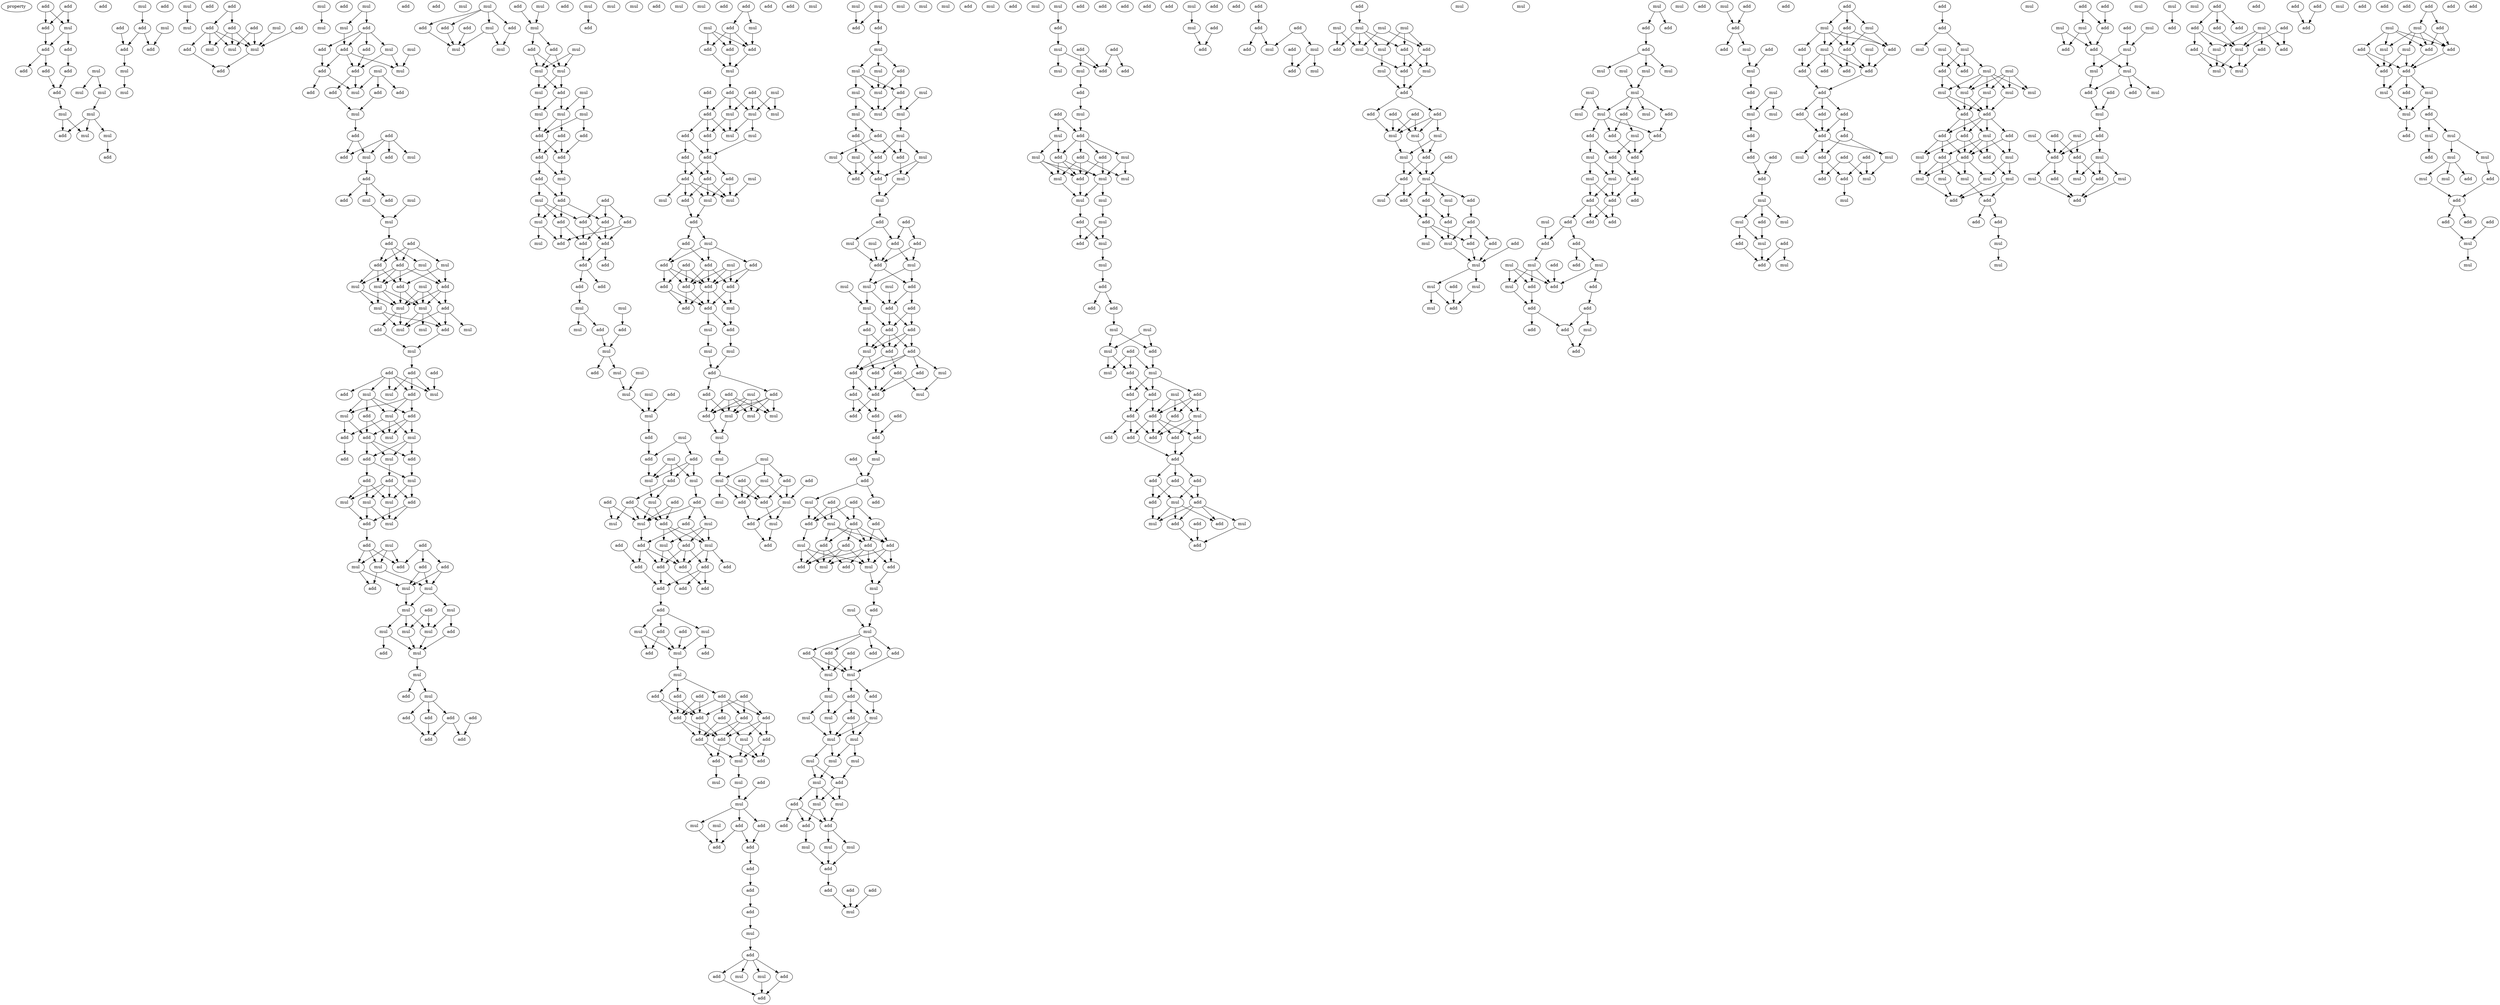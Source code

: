 digraph {
    node [fontcolor=black]
    property [mul=2,lf=1.4]
    0 [ label = add ];
    1 [ label = add ];
    2 [ label = add ];
    3 [ label = add ];
    4 [ label = mul ];
    5 [ label = add ];
    6 [ label = add ];
    7 [ label = add ];
    8 [ label = add ];
    9 [ label = add ];
    10 [ label = mul ];
    11 [ label = mul ];
    12 [ label = mul ];
    13 [ label = add ];
    14 [ label = mul ];
    15 [ label = mul ];
    16 [ label = mul ];
    17 [ label = mul ];
    18 [ label = add ];
    19 [ label = add ];
    20 [ label = mul ];
    21 [ label = add ];
    22 [ label = add ];
    23 [ label = mul ];
    24 [ label = add ];
    25 [ label = add ];
    26 [ label = mul ];
    27 [ label = mul ];
    28 [ label = add ];
    29 [ label = mul ];
    30 [ label = add ];
    31 [ label = mul ];
    32 [ label = add ];
    33 [ label = add ];
    34 [ label = add ];
    35 [ label = add ];
    36 [ label = add ];
    37 [ label = mul ];
    38 [ label = mul ];
    39 [ label = add ];
    40 [ label = mul ];
    41 [ label = mul ];
    42 [ label = mul ];
    43 [ label = add ];
    44 [ label = mul ];
    45 [ label = add ];
    46 [ label = mul ];
    47 [ label = mul ];
    48 [ label = add ];
    49 [ label = add ];
    50 [ label = mul ];
    51 [ label = add ];
    52 [ label = mul ];
    53 [ label = add ];
    54 [ label = mul ];
    55 [ label = add ];
    56 [ label = mul ];
    57 [ label = add ];
    58 [ label = add ];
    59 [ label = add ];
    60 [ label = add ];
    61 [ label = mul ];
    62 [ label = add ];
    63 [ label = mul ];
    64 [ label = add ];
    65 [ label = add ];
    66 [ label = mul ];
    67 [ label = add ];
    68 [ label = mul ];
    69 [ label = add ];
    70 [ label = add ];
    71 [ label = mul ];
    72 [ label = add ];
    73 [ label = mul ];
    74 [ label = add ];
    75 [ label = mul ];
    76 [ label = add ];
    77 [ label = add ];
    78 [ label = add ];
    79 [ label = add ];
    80 [ label = add ];
    81 [ label = mul ];
    82 [ label = mul ];
    83 [ label = add ];
    84 [ label = mul ];
    85 [ label = mul ];
    86 [ label = mul ];
    87 [ label = add ];
    88 [ label = mul ];
    89 [ label = mul ];
    90 [ label = mul ];
    91 [ label = add ];
    92 [ label = mul ];
    93 [ label = mul ];
    94 [ label = mul ];
    95 [ label = add ];
    96 [ label = add ];
    97 [ label = mul ];
    98 [ label = add ];
    99 [ label = add ];
    100 [ label = add ];
    101 [ label = mul ];
    102 [ label = add ];
    103 [ label = add ];
    104 [ label = mul ];
    105 [ label = mul ];
    106 [ label = mul ];
    107 [ label = add ];
    108 [ label = add ];
    109 [ label = mul ];
    110 [ label = add ];
    111 [ label = add ];
    112 [ label = mul ];
    113 [ label = mul ];
    114 [ label = add ];
    115 [ label = mul ];
    116 [ label = add ];
    117 [ label = add ];
    118 [ label = mul ];
    119 [ label = add ];
    120 [ label = add ];
    121 [ label = mul ];
    122 [ label = mul ];
    123 [ label = add ];
    124 [ label = mul ];
    125 [ label = add ];
    126 [ label = mul ];
    127 [ label = add ];
    128 [ label = add ];
    129 [ label = mul ];
    130 [ label = add ];
    131 [ label = mul ];
    132 [ label = mul ];
    133 [ label = add ];
    134 [ label = add ];
    135 [ label = mul ];
    136 [ label = mul ];
    137 [ label = add ];
    138 [ label = mul ];
    139 [ label = mul ];
    140 [ label = add ];
    141 [ label = add ];
    142 [ label = mul ];
    143 [ label = mul ];
    144 [ label = mul ];
    145 [ label = add ];
    146 [ label = mul ];
    147 [ label = mul ];
    148 [ label = add ];
    149 [ label = mul ];
    150 [ label = add ];
    151 [ label = add ];
    152 [ label = add ];
    153 [ label = add ];
    154 [ label = add ];
    155 [ label = add ];
    156 [ label = add ];
    157 [ label = mul ];
    158 [ label = mul ];
    159 [ label = add ];
    160 [ label = add ];
    161 [ label = add ];
    162 [ label = add ];
    163 [ label = mul ];
    164 [ label = mul ];
    165 [ label = mul ];
    166 [ label = add ];
    167 [ label = mul ];
    168 [ label = mul ];
    169 [ label = mul ];
    170 [ label = add ];
    171 [ label = add ];
    172 [ label = mul ];
    173 [ label = mul ];
    174 [ label = add ];
    175 [ label = add ];
    176 [ label = mul ];
    177 [ label = mul ];
    178 [ label = mul ];
    179 [ label = mul ];
    180 [ label = mul ];
    181 [ label = add ];
    182 [ label = add ];
    183 [ label = add ];
    184 [ label = add ];
    185 [ label = add ];
    186 [ label = add ];
    187 [ label = mul ];
    188 [ label = mul ];
    189 [ label = add ];
    190 [ label = add ];
    191 [ label = add ];
    192 [ label = add ];
    193 [ label = add ];
    194 [ label = mul ];
    195 [ label = add ];
    196 [ label = mul ];
    197 [ label = add ];
    198 [ label = add ];
    199 [ label = add ];
    200 [ label = add ];
    201 [ label = add ];
    202 [ label = add ];
    203 [ label = add ];
    204 [ label = mul ];
    205 [ label = mul ];
    206 [ label = add ];
    207 [ label = mul ];
    208 [ label = add ];
    209 [ label = mul ];
    210 [ label = mul ];
    211 [ label = add ];
    212 [ label = mul ];
    213 [ label = mul ];
    214 [ label = mul ];
    215 [ label = add ];
    216 [ label = mul ];
    217 [ label = mul ];
    218 [ label = mul ];
    219 [ label = add ];
    220 [ label = add ];
    221 [ label = add ];
    222 [ label = mul ];
    223 [ label = add ];
    224 [ label = mul ];
    225 [ label = mul ];
    226 [ label = add ];
    227 [ label = add ];
    228 [ label = add ];
    229 [ label = mul ];
    230 [ label = add ];
    231 [ label = add ];
    232 [ label = mul ];
    233 [ label = mul ];
    234 [ label = mul ];
    235 [ label = add ];
    236 [ label = add ];
    237 [ label = add ];
    238 [ label = mul ];
    239 [ label = add ];
    240 [ label = add ];
    241 [ label = mul ];
    242 [ label = add ];
    243 [ label = add ];
    244 [ label = add ];
    245 [ label = add ];
    246 [ label = add ];
    247 [ label = add ];
    248 [ label = add ];
    249 [ label = add ];
    250 [ label = add ];
    251 [ label = mul ];
    252 [ label = mul ];
    253 [ label = add ];
    254 [ label = add ];
    255 [ label = mul ];
    256 [ label = add ];
    257 [ label = mul ];
    258 [ label = add ];
    259 [ label = mul ];
    260 [ label = add ];
    261 [ label = add ];
    262 [ label = add ];
    263 [ label = add ];
    264 [ label = add ];
    265 [ label = add ];
    266 [ label = add ];
    267 [ label = add ];
    268 [ label = add ];
    269 [ label = add ];
    270 [ label = mul ];
    271 [ label = add ];
    272 [ label = mul ];
    273 [ label = add ];
    274 [ label = add ];
    275 [ label = mul ];
    276 [ label = add ];
    277 [ label = add ];
    278 [ label = mul ];
    279 [ label = mul ];
    280 [ label = add ];
    281 [ label = mul ];
    282 [ label = mul ];
    283 [ label = add ];
    284 [ label = mul ];
    285 [ label = add ];
    286 [ label = add ];
    287 [ label = add ];
    288 [ label = add ];
    289 [ label = add ];
    290 [ label = add ];
    291 [ label = add ];
    292 [ label = mul ];
    293 [ label = mul ];
    294 [ label = add ];
    295 [ label = add ];
    296 [ label = mul ];
    297 [ label = mul ];
    298 [ label = add ];
    299 [ label = mul ];
    300 [ label = add ];
    301 [ label = add ];
    302 [ label = add ];
    303 [ label = add ];
    304 [ label = mul ];
    305 [ label = add ];
    306 [ label = mul ];
    307 [ label = add ];
    308 [ label = add ];
    309 [ label = add ];
    310 [ label = mul ];
    311 [ label = add ];
    312 [ label = add ];
    313 [ label = add ];
    314 [ label = mul ];
    315 [ label = add ];
    316 [ label = mul ];
    317 [ label = mul ];
    318 [ label = mul ];
    319 [ label = add ];
    320 [ label = mul ];
    321 [ label = mul ];
    322 [ label = add ];
    323 [ label = add ];
    324 [ label = add ];
    325 [ label = add ];
    326 [ label = add ];
    327 [ label = mul ];
    328 [ label = add ];
    329 [ label = mul ];
    330 [ label = mul ];
    331 [ label = mul ];
    332 [ label = add ];
    333 [ label = add ];
    334 [ label = add ];
    335 [ label = mul ];
    336 [ label = add ];
    337 [ label = add ];
    338 [ label = add ];
    339 [ label = add ];
    340 [ label = mul ];
    341 [ label = add ];
    342 [ label = add ];
    343 [ label = add ];
    344 [ label = add ];
    345 [ label = mul ];
    346 [ label = add ];
    347 [ label = add ];
    348 [ label = add ];
    349 [ label = mul ];
    350 [ label = add ];
    351 [ label = mul ];
    352 [ label = mul ];
    353 [ label = add ];
    354 [ label = add ];
    355 [ label = mul ];
    356 [ label = add ];
    357 [ label = add ];
    358 [ label = add ];
    359 [ label = mul ];
    360 [ label = mul ];
    361 [ label = mul ];
    362 [ label = mul ];
    363 [ label = mul ];
    364 [ label = mul ];
    365 [ label = mul ];
    366 [ label = add ];
    367 [ label = add ];
    368 [ label = add ];
    369 [ label = mul ];
    370 [ label = mul ];
    371 [ label = add ];
    372 [ label = mul ];
    373 [ label = add ];
    374 [ label = mul ];
    375 [ label = mul ];
    376 [ label = add ];
    377 [ label = add ];
    378 [ label = mul ];
    379 [ label = mul ];
    380 [ label = add ];
    381 [ label = add ];
    382 [ label = mul ];
    383 [ label = mul ];
    384 [ label = mul ];
    385 [ label = add ];
    386 [ label = mul ];
    387 [ label = add ];
    388 [ label = mul ];
    389 [ label = mul ];
    390 [ label = mul ];
    391 [ label = mul ];
    392 [ label = mul ];
    393 [ label = add ];
    394 [ label = add ];
    395 [ label = mul ];
    396 [ label = mul ];
    397 [ label = add ];
    398 [ label = add ];
    399 [ label = mul ];
    400 [ label = mul ];
    401 [ label = add ];
    402 [ label = add ];
    403 [ label = mul ];
    404 [ label = mul ];
    405 [ label = add ];
    406 [ label = add ];
    407 [ label = mul ];
    408 [ label = mul ];
    409 [ label = add ];
    410 [ label = add ];
    411 [ label = add ];
    412 [ label = mul ];
    413 [ label = mul ];
    414 [ label = add ];
    415 [ label = mul ];
    416 [ label = mul ];
    417 [ label = add ];
    418 [ label = mul ];
    419 [ label = add ];
    420 [ label = add ];
    421 [ label = add ];
    422 [ label = add ];
    423 [ label = add ];
    424 [ label = add ];
    425 [ label = mul ];
    426 [ label = add ];
    427 [ label = add ];
    428 [ label = add ];
    429 [ label = add ];
    430 [ label = mul ];
    431 [ label = add ];
    432 [ label = add ];
    433 [ label = mul ];
    434 [ label = add ];
    435 [ label = add ];
    436 [ label = add ];
    437 [ label = mul ];
    438 [ label = add ];
    439 [ label = add ];
    440 [ label = mul ];
    441 [ label = mul ];
    442 [ label = add ];
    443 [ label = mul ];
    444 [ label = add ];
    445 [ label = add ];
    446 [ label = add ];
    447 [ label = mul ];
    448 [ label = add ];
    449 [ label = add ];
    450 [ label = add ];
    451 [ label = add ];
    452 [ label = add ];
    453 [ label = add ];
    454 [ label = mul ];
    455 [ label = add ];
    456 [ label = add ];
    457 [ label = mul ];
    458 [ label = mul ];
    459 [ label = add ];
    460 [ label = add ];
    461 [ label = mul ];
    462 [ label = mul ];
    463 [ label = mul ];
    464 [ label = add ];
    465 [ label = mul ];
    466 [ label = add ];
    467 [ label = add ];
    468 [ label = add ];
    469 [ label = add ];
    470 [ label = add ];
    471 [ label = mul ];
    472 [ label = mul ];
    473 [ label = add ];
    474 [ label = mul ];
    475 [ label = add ];
    476 [ label = add ];
    477 [ label = mul ];
    478 [ label = mul ];
    479 [ label = mul ];
    480 [ label = mul ];
    481 [ label = mul ];
    482 [ label = add ];
    483 [ label = mul ];
    484 [ label = mul ];
    485 [ label = mul ];
    486 [ label = mul ];
    487 [ label = add ];
    488 [ label = mul ];
    489 [ label = mul ];
    490 [ label = mul ];
    491 [ label = add ];
    492 [ label = add ];
    493 [ label = add ];
    494 [ label = add ];
    495 [ label = mul ];
    496 [ label = mul ];
    497 [ label = mul ];
    498 [ label = add ];
    499 [ label = add ];
    500 [ label = add ];
    501 [ label = add ];
    502 [ label = add ];
    503 [ label = mul ];
    504 [ label = mul ];
    505 [ label = mul ];
    506 [ label = add ];
    507 [ label = add ];
    508 [ label = add ];
    509 [ label = add ];
    510 [ label = add ];
    511 [ label = add ];
    512 [ label = mul ];
    513 [ label = mul ];
    514 [ label = add ];
    515 [ label = mul ];
    516 [ label = add ];
    517 [ label = add ];
    518 [ label = add ];
    519 [ label = mul ];
    520 [ label = add ];
    521 [ label = mul ];
    522 [ label = add ];
    523 [ label = add ];
    524 [ label = mul ];
    525 [ label = add ];
    526 [ label = mul ];
    527 [ label = add ];
    528 [ label = mul ];
    529 [ label = add ];
    530 [ label = mul ];
    531 [ label = add ];
    532 [ label = mul ];
    533 [ label = mul ];
    534 [ label = mul ];
    535 [ label = add ];
    536 [ label = mul ];
    537 [ label = mul ];
    538 [ label = add ];
    539 [ label = mul ];
    540 [ label = add ];
    541 [ label = add ];
    542 [ label = add ];
    543 [ label = mul ];
    544 [ label = mul ];
    545 [ label = add ];
    546 [ label = add ];
    547 [ label = mul ];
    548 [ label = mul ];
    549 [ label = add ];
    550 [ label = mul ];
    551 [ label = add ];
    552 [ label = add ];
    553 [ label = add ];
    554 [ label = mul ];
    555 [ label = mul ];
    556 [ label = add ];
    557 [ label = add ];
    558 [ label = add ];
    559 [ label = add ];
    560 [ label = add ];
    561 [ label = add ];
    562 [ label = add ];
    563 [ label = add ];
    564 [ label = add ];
    565 [ label = add ];
    566 [ label = add ];
    567 [ label = add ];
    568 [ label = mul ];
    569 [ label = add ];
    570 [ label = add ];
    571 [ label = add ];
    572 [ label = add ];
    573 [ label = add ];
    574 [ label = mul ];
    575 [ label = mul ];
    576 [ label = add ];
    577 [ label = mul ];
    578 [ label = add ];
    579 [ label = mul ];
    580 [ label = add ];
    581 [ label = add ];
    582 [ label = add ];
    583 [ label = add ];
    584 [ label = add ];
    585 [ label = add ];
    586 [ label = mul ];
    587 [ label = add ];
    588 [ label = add ];
    589 [ label = mul ];
    590 [ label = add ];
    591 [ label = mul ];
    592 [ label = add ];
    593 [ label = mul ];
    594 [ label = mul ];
    595 [ label = mul ];
    596 [ label = mul ];
    597 [ label = add ];
    598 [ label = add ];
    599 [ label = mul ];
    600 [ label = mul ];
    601 [ label = add ];
    602 [ label = mul ];
    603 [ label = mul ];
    604 [ label = add ];
    605 [ label = add ];
    606 [ label = add ];
    607 [ label = add ];
    608 [ label = add ];
    609 [ label = add ];
    610 [ label = mul ];
    611 [ label = mul ];
    612 [ label = mul ];
    613 [ label = add ];
    614 [ label = mul ];
    615 [ label = add ];
    616 [ label = add ];
    617 [ label = mul ];
    618 [ label = mul ];
    619 [ label = add ];
    620 [ label = add ];
    621 [ label = mul ];
    622 [ label = add ];
    623 [ label = add ];
    624 [ label = add ];
    625 [ label = add ];
    626 [ label = mul ];
    627 [ label = mul ];
    628 [ label = add ];
    629 [ label = add ];
    630 [ label = add ];
    631 [ label = mul ];
    632 [ label = mul ];
    633 [ label = mul ];
    634 [ label = mul ];
    635 [ label = mul ];
    636 [ label = add ];
    637 [ label = add ];
    638 [ label = mul ];
    639 [ label = mul ];
    640 [ label = add ];
    641 [ label = mul ];
    642 [ label = add ];
    643 [ label = add ];
    644 [ label = mul ];
    645 [ label = mul ];
    646 [ label = mul ];
    647 [ label = mul ];
    648 [ label = mul ];
    649 [ label = mul ];
    650 [ label = add ];
    651 [ label = mul ];
    652 [ label = mul ];
    653 [ label = mul ];
    654 [ label = add ];
    655 [ label = add ];
    656 [ label = mul ];
    657 [ label = add ];
    658 [ label = add ];
    659 [ label = add ];
    660 [ label = add ];
    661 [ label = mul ];
    662 [ label = add ];
    663 [ label = add ];
    664 [ label = mul ];
    665 [ label = mul ];
    666 [ label = add ];
    667 [ label = add ];
    668 [ label = add ];
    669 [ label = mul ];
    670 [ label = add ];
    671 [ label = add ];
    672 [ label = add ];
    673 [ label = add ];
    674 [ label = add ];
    675 [ label = mul ];
    676 [ label = add ];
    677 [ label = mul ];
    678 [ label = add ];
    679 [ label = mul ];
    680 [ label = add ];
    681 [ label = add ];
    682 [ label = mul ];
    683 [ label = add ];
    684 [ label = add ];
    685 [ label = add ];
    686 [ label = add ];
    687 [ label = mul ];
    688 [ label = add ];
    689 [ label = add ];
    690 [ label = mul ];
    691 [ label = add ];
    692 [ label = add ];
    693 [ label = add ];
    694 [ label = add ];
    695 [ label = mul ];
    696 [ label = mul ];
    697 [ label = add ];
    698 [ label = mul ];
    699 [ label = mul ];
    700 [ label = mul ];
    701 [ label = add ];
    702 [ label = add ];
    703 [ label = add ];
    704 [ label = add ];
    705 [ label = mul ];
    706 [ label = mul ];
    707 [ label = add ];
    708 [ label = mul ];
    709 [ label = add ];
    710 [ label = add ];
    711 [ label = mul ];
    712 [ label = mul ];
    713 [ label = add ];
    714 [ label = add ];
    715 [ label = add ];
    716 [ label = add ];
    717 [ label = mul ];
    718 [ label = mul ];
    719 [ label = mul ];
    720 [ label = add ];
    721 [ label = add ];
    722 [ label = mul ];
    723 [ label = add ];
    724 [ label = add ];
    725 [ label = add ];
    726 [ label = add ];
    727 [ label = add ];
    728 [ label = add ];
    729 [ label = add ];
    730 [ label = add ];
    731 [ label = add ];
    732 [ label = add ];
    733 [ label = add ];
    734 [ label = add ];
    735 [ label = mul ];
    736 [ label = add ];
    737 [ label = mul ];
    738 [ label = add ];
    739 [ label = add ];
    740 [ label = add ];
    741 [ label = mul ];
    742 [ label = mul ];
    743 [ label = add ];
    744 [ label = add ];
    745 [ label = mul ];
    746 [ label = mul ];
    747 [ label = mul ];
    748 [ label = mul ];
    749 [ label = mul ];
    750 [ label = add ];
    751 [ label = add ];
    752 [ label = mul ];
    753 [ label = mul ];
    754 [ label = mul ];
    755 [ label = mul ];
    756 [ label = mul ];
    757 [ label = mul ];
    758 [ label = add ];
    759 [ label = add ];
    760 [ label = add ];
    761 [ label = mul ];
    762 [ label = add ];
    763 [ label = add ];
    764 [ label = add ];
    765 [ label = add ];
    766 [ label = mul ];
    767 [ label = mul ];
    768 [ label = add ];
    769 [ label = mul ];
    770 [ label = mul ];
    771 [ label = mul ];
    772 [ label = mul ];
    773 [ label = mul ];
    774 [ label = add ];
    775 [ label = add ];
    776 [ label = add ];
    777 [ label = add ];
    778 [ label = mul ];
    779 [ label = mul ];
    780 [ label = add ];
    781 [ label = add ];
    782 [ label = add ];
    783 [ label = mul ];
    784 [ label = add ];
    785 [ label = mul ];
    786 [ label = mul ];
    787 [ label = add ];
    788 [ label = add ];
    789 [ label = mul ];
    790 [ label = mul ];
    791 [ label = mul ];
    792 [ label = add ];
    793 [ label = add ];
    794 [ label = add ];
    795 [ label = mul ];
    796 [ label = mul ];
    797 [ label = mul ];
    798 [ label = add ];
    799 [ label = mul ];
    800 [ label = mul ];
    801 [ label = add ];
    802 [ label = add ];
    803 [ label = mul ];
    804 [ label = add ];
    805 [ label = mul ];
    806 [ label = add ];
    807 [ label = mul ];
    808 [ label = mul ];
    809 [ label = add ];
    810 [ label = add ];
    811 [ label = mul ];
    812 [ label = add ];
    813 [ label = mul ];
    814 [ label = add ];
    815 [ label = add ];
    816 [ label = add ];
    817 [ label = add ];
    818 [ label = add ];
    819 [ label = mul ];
    820 [ label = add ];
    821 [ label = mul ];
    822 [ label = mul ];
    823 [ label = add ];
    824 [ label = add ];
    825 [ label = mul ];
    826 [ label = mul ];
    827 [ label = add ];
    828 [ label = add ];
    829 [ label = mul ];
    830 [ label = add ];
    831 [ label = add ];
    832 [ label = add ];
    833 [ label = add ];
    834 [ label = add ];
    835 [ label = add ];
    836 [ label = add ];
    837 [ label = mul ];
    838 [ label = mul ];
    839 [ label = mul ];
    840 [ label = mul ];
    841 [ label = add ];
    842 [ label = add ];
    843 [ label = add ];
    844 [ label = add ];
    845 [ label = add ];
    846 [ label = mul ];
    847 [ label = add ];
    848 [ label = add ];
    849 [ label = mul ];
    850 [ label = mul ];
    851 [ label = add ];
    852 [ label = mul ];
    853 [ label = mul ];
    854 [ label = add ];
    855 [ label = add ];
    856 [ label = mul ];
    857 [ label = mul ];
    858 [ label = add ];
    859 [ label = add ];
    860 [ label = add ];
    861 [ label = mul ];
    862 [ label = mul ];
    863 [ label = add ];
    864 [ label = add ];
    865 [ label = add ];
    866 [ label = add ];
    867 [ label = mul ];
    868 [ label = mul ];
    0 -> 3 [ name = 0 ];
    0 -> 4 [ name = 1 ];
    2 -> 3 [ name = 2 ];
    2 -> 4 [ name = 3 ];
    3 -> 5 [ name = 4 ];
    4 -> 5 [ name = 5 ];
    4 -> 6 [ name = 6 ];
    5 -> 7 [ name = 7 ];
    5 -> 9 [ name = 8 ];
    6 -> 8 [ name = 9 ];
    8 -> 13 [ name = 10 ];
    9 -> 13 [ name = 11 ];
    10 -> 11 [ name = 12 ];
    10 -> 12 [ name = 13 ];
    12 -> 15 [ name = 14 ];
    13 -> 14 [ name = 15 ];
    14 -> 16 [ name = 16 ];
    14 -> 18 [ name = 17 ];
    15 -> 16 [ name = 18 ];
    15 -> 17 [ name = 19 ];
    15 -> 18 [ name = 20 ];
    17 -> 19 [ name = 21 ];
    20 -> 21 [ name = 22 ];
    21 -> 24 [ name = 23 ];
    21 -> 25 [ name = 24 ];
    22 -> 24 [ name = 25 ];
    23 -> 25 [ name = 26 ];
    24 -> 26 [ name = 27 ];
    26 -> 27 [ name = 28 ];
    29 -> 31 [ name = 29 ];
    32 -> 35 [ name = 30 ];
    32 -> 36 [ name = 31 ];
    33 -> 41 [ name = 32 ];
    34 -> 38 [ name = 33 ];
    34 -> 41 [ name = 34 ];
    35 -> 38 [ name = 35 ];
    35 -> 40 [ name = 36 ];
    35 -> 41 [ name = 37 ];
    36 -> 38 [ name = 38 ];
    36 -> 39 [ name = 39 ];
    36 -> 40 [ name = 40 ];
    36 -> 41 [ name = 41 ];
    37 -> 41 [ name = 42 ];
    39 -> 43 [ name = 43 ];
    41 -> 43 [ name = 44 ];
    42 -> 44 [ name = 45 ];
    46 -> 47 [ name = 46 ];
    46 -> 48 [ name = 47 ];
    47 -> 49 [ name = 48 ];
    48 -> 49 [ name = 49 ];
    48 -> 50 [ name = 50 ];
    48 -> 51 [ name = 51 ];
    48 -> 53 [ name = 52 ];
    49 -> 54 [ name = 53 ];
    49 -> 55 [ name = 54 ];
    49 -> 57 [ name = 55 ];
    50 -> 54 [ name = 56 ];
    50 -> 57 [ name = 57 ];
    51 -> 55 [ name = 58 ];
    52 -> 54 [ name = 59 ];
    53 -> 57 [ name = 60 ];
    55 -> 60 [ name = 61 ];
    55 -> 61 [ name = 62 ];
    56 -> 58 [ name = 63 ];
    56 -> 59 [ name = 64 ];
    56 -> 61 [ name = 65 ];
    57 -> 61 [ name = 66 ];
    57 -> 62 [ name = 67 ];
    59 -> 63 [ name = 68 ];
    62 -> 63 [ name = 69 ];
    63 -> 64 [ name = 70 ];
    64 -> 66 [ name = 71 ];
    64 -> 69 [ name = 72 ];
    65 -> 66 [ name = 73 ];
    65 -> 67 [ name = 74 ];
    65 -> 68 [ name = 75 ];
    65 -> 69 [ name = 76 ];
    66 -> 70 [ name = 77 ];
    70 -> 72 [ name = 78 ];
    70 -> 73 [ name = 79 ];
    70 -> 74 [ name = 80 ];
    71 -> 75 [ name = 81 ];
    73 -> 75 [ name = 82 ];
    75 -> 76 [ name = 83 ];
    76 -> 78 [ name = 84 ];
    76 -> 80 [ name = 85 ];
    76 -> 82 [ name = 86 ];
    77 -> 78 [ name = 87 ];
    77 -> 80 [ name = 88 ];
    77 -> 81 [ name = 89 ];
    78 -> 83 [ name = 90 ];
    78 -> 84 [ name = 91 ];
    78 -> 85 [ name = 92 ];
    80 -> 83 [ name = 93 ];
    80 -> 84 [ name = 94 ];
    80 -> 85 [ name = 95 ];
    80 -> 87 [ name = 96 ];
    81 -> 83 [ name = 97 ];
    81 -> 87 [ name = 98 ];
    82 -> 85 [ name = 99 ];
    82 -> 87 [ name = 100 ];
    83 -> 89 [ name = 101 ];
    83 -> 90 [ name = 102 ];
    84 -> 88 [ name = 103 ];
    84 -> 90 [ name = 104 ];
    85 -> 88 [ name = 105 ];
    85 -> 89 [ name = 106 ];
    85 -> 90 [ name = 107 ];
    86 -> 89 [ name = 108 ];
    86 -> 90 [ name = 109 ];
    86 -> 91 [ name = 110 ];
    87 -> 89 [ name = 111 ];
    87 -> 90 [ name = 112 ];
    87 -> 91 [ name = 113 ];
    88 -> 94 [ name = 114 ];
    88 -> 95 [ name = 115 ];
    89 -> 92 [ name = 116 ];
    89 -> 94 [ name = 117 ];
    89 -> 95 [ name = 118 ];
    90 -> 94 [ name = 119 ];
    90 -> 96 [ name = 120 ];
    91 -> 93 [ name = 121 ];
    91 -> 94 [ name = 122 ];
    91 -> 95 [ name = 123 ];
    95 -> 97 [ name = 124 ];
    96 -> 97 [ name = 125 ];
    97 -> 98 [ name = 126 ];
    98 -> 101 [ name = 127 ];
    98 -> 102 [ name = 128 ];
    98 -> 105 [ name = 129 ];
    99 -> 101 [ name = 130 ];
    99 -> 102 [ name = 131 ];
    99 -> 103 [ name = 132 ];
    99 -> 104 [ name = 133 ];
    99 -> 105 [ name = 134 ];
    100 -> 105 [ name = 135 ];
    102 -> 106 [ name = 136 ];
    102 -> 108 [ name = 137 ];
    102 -> 109 [ name = 138 ];
    104 -> 106 [ name = 139 ];
    104 -> 107 [ name = 140 ];
    104 -> 108 [ name = 141 ];
    104 -> 109 [ name = 142 ];
    106 -> 111 [ name = 143 ];
    106 -> 112 [ name = 144 ];
    106 -> 113 [ name = 145 ];
    107 -> 110 [ name = 146 ];
    107 -> 112 [ name = 147 ];
    108 -> 110 [ name = 148 ];
    108 -> 112 [ name = 149 ];
    108 -> 113 [ name = 150 ];
    109 -> 110 [ name = 151 ];
    109 -> 111 [ name = 152 ];
    110 -> 115 [ name = 153 ];
    110 -> 116 [ name = 154 ];
    110 -> 117 [ name = 155 ];
    111 -> 114 [ name = 156 ];
    113 -> 115 [ name = 157 ];
    113 -> 116 [ name = 158 ];
    113 -> 117 [ name = 159 ];
    115 -> 120 [ name = 160 ];
    116 -> 118 [ name = 161 ];
    117 -> 118 [ name = 162 ];
    117 -> 119 [ name = 163 ];
    118 -> 122 [ name = 164 ];
    118 -> 123 [ name = 165 ];
    119 -> 121 [ name = 166 ];
    119 -> 122 [ name = 167 ];
    119 -> 124 [ name = 168 ];
    120 -> 121 [ name = 169 ];
    120 -> 122 [ name = 170 ];
    120 -> 123 [ name = 171 ];
    120 -> 124 [ name = 172 ];
    121 -> 125 [ name = 173 ];
    121 -> 126 [ name = 174 ];
    122 -> 126 [ name = 175 ];
    123 -> 125 [ name = 176 ];
    123 -> 126 [ name = 177 ];
    124 -> 125 [ name = 178 ];
    125 -> 127 [ name = 179 ];
    127 -> 131 [ name = 180 ];
    127 -> 132 [ name = 181 ];
    127 -> 133 [ name = 182 ];
    128 -> 130 [ name = 183 ];
    128 -> 133 [ name = 184 ];
    128 -> 134 [ name = 185 ];
    129 -> 131 [ name = 186 ];
    129 -> 132 [ name = 187 ];
    129 -> 133 [ name = 188 ];
    130 -> 135 [ name = 189 ];
    130 -> 136 [ name = 190 ];
    131 -> 136 [ name = 191 ];
    131 -> 137 [ name = 192 ];
    132 -> 135 [ name = 193 ];
    132 -> 137 [ name = 194 ];
    134 -> 135 [ name = 195 ];
    134 -> 136 [ name = 196 ];
    135 -> 138 [ name = 197 ];
    135 -> 139 [ name = 198 ];
    136 -> 138 [ name = 199 ];
    138 -> 142 [ name = 200 ];
    138 -> 143 [ name = 201 ];
    138 -> 144 [ name = 202 ];
    139 -> 141 [ name = 203 ];
    139 -> 144 [ name = 204 ];
    140 -> 142 [ name = 205 ];
    140 -> 144 [ name = 206 ];
    141 -> 146 [ name = 207 ];
    142 -> 146 [ name = 208 ];
    143 -> 145 [ name = 209 ];
    143 -> 146 [ name = 210 ];
    144 -> 146 [ name = 211 ];
    146 -> 147 [ name = 212 ];
    147 -> 148 [ name = 213 ];
    147 -> 149 [ name = 214 ];
    149 -> 150 [ name = 215 ];
    149 -> 152 [ name = 216 ];
    149 -> 153 [ name = 217 ];
    150 -> 155 [ name = 218 ];
    151 -> 156 [ name = 219 ];
    152 -> 155 [ name = 220 ];
    152 -> 156 [ name = 221 ];
    153 -> 155 [ name = 222 ];
    158 -> 159 [ name = 223 ];
    158 -> 160 [ name = 224 ];
    158 -> 162 [ name = 225 ];
    158 -> 163 [ name = 226 ];
    159 -> 164 [ name = 227 ];
    160 -> 165 [ name = 228 ];
    161 -> 164 [ name = 229 ];
    162 -> 164 [ name = 230 ];
    163 -> 164 [ name = 231 ];
    163 -> 165 [ name = 232 ];
    166 -> 168 [ name = 233 ];
    167 -> 168 [ name = 234 ];
    168 -> 170 [ name = 235 ];
    168 -> 171 [ name = 236 ];
    169 -> 172 [ name = 237 ];
    169 -> 173 [ name = 238 ];
    170 -> 172 [ name = 239 ];
    170 -> 173 [ name = 240 ];
    171 -> 172 [ name = 241 ];
    171 -> 173 [ name = 242 ];
    172 -> 175 [ name = 243 ];
    172 -> 176 [ name = 244 ];
    173 -> 175 [ name = 245 ];
    173 -> 176 [ name = 246 ];
    175 -> 179 [ name = 247 ];
    175 -> 180 [ name = 248 ];
    176 -> 179 [ name = 249 ];
    177 -> 178 [ name = 250 ];
    177 -> 180 [ name = 251 ];
    178 -> 181 [ name = 252 ];
    178 -> 182 [ name = 253 ];
    179 -> 181 [ name = 254 ];
    180 -> 181 [ name = 255 ];
    180 -> 183 [ name = 256 ];
    181 -> 184 [ name = 257 ];
    181 -> 185 [ name = 258 ];
    182 -> 185 [ name = 259 ];
    183 -> 184 [ name = 260 ];
    183 -> 185 [ name = 261 ];
    184 -> 186 [ name = 262 ];
    184 -> 187 [ name = 263 ];
    185 -> 187 [ name = 264 ];
    186 -> 188 [ name = 265 ];
    186 -> 189 [ name = 266 ];
    187 -> 189 [ name = 267 ];
    188 -> 192 [ name = 268 ];
    188 -> 193 [ name = 269 ];
    188 -> 194 [ name = 270 ];
    189 -> 191 [ name = 271 ];
    189 -> 192 [ name = 272 ];
    189 -> 194 [ name = 273 ];
    190 -> 191 [ name = 274 ];
    190 -> 193 [ name = 275 ];
    190 -> 195 [ name = 276 ];
    191 -> 198 [ name = 277 ];
    191 -> 199 [ name = 278 ];
    192 -> 197 [ name = 279 ];
    192 -> 198 [ name = 280 ];
    193 -> 198 [ name = 281 ];
    193 -> 199 [ name = 282 ];
    194 -> 196 [ name = 283 ];
    194 -> 197 [ name = 284 ];
    195 -> 197 [ name = 285 ];
    195 -> 199 [ name = 286 ];
    198 -> 201 [ name = 287 ];
    199 -> 200 [ name = 288 ];
    199 -> 201 [ name = 289 ];
    201 -> 202 [ name = 290 ];
    201 -> 203 [ name = 291 ];
    202 -> 205 [ name = 292 ];
    204 -> 206 [ name = 293 ];
    205 -> 207 [ name = 294 ];
    205 -> 208 [ name = 295 ];
    206 -> 209 [ name = 296 ];
    208 -> 209 [ name = 297 ];
    209 -> 211 [ name = 298 ];
    209 -> 212 [ name = 299 ];
    210 -> 213 [ name = 300 ];
    212 -> 213 [ name = 301 ];
    213 -> 216 [ name = 302 ];
    214 -> 216 [ name = 303 ];
    215 -> 216 [ name = 304 ];
    216 -> 219 [ name = 305 ];
    217 -> 221 [ name = 306 ];
    218 -> 220 [ name = 307 ];
    218 -> 223 [ name = 308 ];
    219 -> 220 [ name = 309 ];
    220 -> 225 [ name = 310 ];
    222 -> 224 [ name = 311 ];
    222 -> 225 [ name = 312 ];
    222 -> 226 [ name = 313 ];
    223 -> 224 [ name = 314 ];
    223 -> 225 [ name = 315 ];
    223 -> 226 [ name = 316 ];
    224 -> 231 [ name = 317 ];
    225 -> 229 [ name = 318 ];
    226 -> 227 [ name = 319 ];
    226 -> 229 [ name = 320 ];
    227 -> 232 [ name = 321 ];
    227 -> 233 [ name = 322 ];
    227 -> 235 [ name = 323 ];
    228 -> 232 [ name = 324 ];
    228 -> 235 [ name = 325 ];
    229 -> 232 [ name = 326 ];
    229 -> 235 [ name = 327 ];
    230 -> 232 [ name = 328 ];
    230 -> 233 [ name = 329 ];
    231 -> 232 [ name = 330 ];
    231 -> 234 [ name = 331 ];
    231 -> 236 [ name = 332 ];
    232 -> 237 [ name = 333 ];
    234 -> 238 [ name = 334 ];
    234 -> 240 [ name = 335 ];
    234 -> 241 [ name = 336 ];
    235 -> 238 [ name = 337 ];
    235 -> 240 [ name = 338 ];
    235 -> 241 [ name = 339 ];
    236 -> 237 [ name = 340 ];
    236 -> 238 [ name = 341 ];
    237 -> 243 [ name = 342 ];
    237 -> 244 [ name = 343 ];
    237 -> 246 [ name = 344 ];
    238 -> 242 [ name = 345 ];
    238 -> 245 [ name = 346 ];
    238 -> 246 [ name = 347 ];
    239 -> 244 [ name = 348 ];
    240 -> 242 [ name = 349 ];
    240 -> 243 [ name = 350 ];
    240 -> 246 [ name = 351 ];
    241 -> 243 [ name = 352 ];
    241 -> 246 [ name = 353 ];
    242 -> 247 [ name = 354 ];
    242 -> 248 [ name = 355 ];
    242 -> 249 [ name = 356 ];
    243 -> 247 [ name = 357 ];
    243 -> 249 [ name = 358 ];
    244 -> 247 [ name = 359 ];
    246 -> 248 [ name = 360 ];
    247 -> 250 [ name = 361 ];
    250 -> 251 [ name = 362 ];
    250 -> 252 [ name = 363 ];
    250 -> 254 [ name = 364 ];
    251 -> 257 [ name = 365 ];
    251 -> 258 [ name = 366 ];
    252 -> 256 [ name = 367 ];
    252 -> 257 [ name = 368 ];
    253 -> 257 [ name = 369 ];
    254 -> 257 [ name = 370 ];
    254 -> 258 [ name = 371 ];
    257 -> 259 [ name = 372 ];
    259 -> 260 [ name = 373 ];
    259 -> 261 [ name = 374 ];
    259 -> 262 [ name = 375 ];
    260 -> 268 [ name = 376 ];
    260 -> 269 [ name = 377 ];
    261 -> 268 [ name = 378 ];
    261 -> 269 [ name = 379 ];
    262 -> 265 [ name = 380 ];
    262 -> 266 [ name = 381 ];
    262 -> 267 [ name = 382 ];
    262 -> 268 [ name = 383 ];
    263 -> 266 [ name = 384 ];
    263 -> 267 [ name = 385 ];
    263 -> 269 [ name = 386 ];
    264 -> 268 [ name = 387 ];
    264 -> 269 [ name = 388 ];
    265 -> 272 [ name = 389 ];
    265 -> 273 [ name = 390 ];
    266 -> 271 [ name = 391 ];
    266 -> 272 [ name = 392 ];
    266 -> 274 [ name = 393 ];
    267 -> 271 [ name = 394 ];
    267 -> 273 [ name = 395 ];
    267 -> 274 [ name = 396 ];
    268 -> 273 [ name = 397 ];
    268 -> 274 [ name = 398 ];
    269 -> 273 [ name = 399 ];
    269 -> 274 [ name = 400 ];
    271 -> 275 [ name = 401 ];
    271 -> 277 [ name = 402 ];
    272 -> 275 [ name = 403 ];
    272 -> 277 [ name = 404 ];
    273 -> 275 [ name = 405 ];
    273 -> 276 [ name = 406 ];
    274 -> 276 [ name = 407 ];
    274 -> 277 [ name = 408 ];
    275 -> 278 [ name = 409 ];
    276 -> 279 [ name = 410 ];
    278 -> 281 [ name = 411 ];
    280 -> 281 [ name = 412 ];
    281 -> 283 [ name = 413 ];
    281 -> 284 [ name = 414 ];
    281 -> 285 [ name = 415 ];
    282 -> 286 [ name = 416 ];
    283 -> 286 [ name = 417 ];
    283 -> 287 [ name = 418 ];
    284 -> 286 [ name = 419 ];
    285 -> 287 [ name = 420 ];
    287 -> 288 [ name = 421 ];
    288 -> 289 [ name = 422 ];
    289 -> 291 [ name = 423 ];
    291 -> 293 [ name = 424 ];
    293 -> 294 [ name = 425 ];
    294 -> 295 [ name = 426 ];
    294 -> 296 [ name = 427 ];
    294 -> 297 [ name = 428 ];
    294 -> 298 [ name = 429 ];
    295 -> 300 [ name = 430 ];
    297 -> 300 [ name = 431 ];
    298 -> 300 [ name = 432 ];
    302 -> 303 [ name = 433 ];
    302 -> 304 [ name = 434 ];
    303 -> 307 [ name = 435 ];
    303 -> 308 [ name = 436 ];
    303 -> 309 [ name = 437 ];
    304 -> 309 [ name = 438 ];
    306 -> 307 [ name = 439 ];
    306 -> 308 [ name = 440 ];
    306 -> 309 [ name = 441 ];
    307 -> 310 [ name = 442 ];
    308 -> 310 [ name = 443 ];
    309 -> 310 [ name = 444 ];
    310 -> 312 [ name = 445 ];
    311 -> 316 [ name = 446 ];
    311 -> 317 [ name = 447 ];
    311 -> 318 [ name = 448 ];
    312 -> 315 [ name = 449 ];
    312 -> 317 [ name = 450 ];
    312 -> 318 [ name = 451 ];
    313 -> 315 [ name = 452 ];
    314 -> 316 [ name = 453 ];
    314 -> 318 [ name = 454 ];
    315 -> 319 [ name = 455 ];
    315 -> 320 [ name = 456 ];
    315 -> 322 [ name = 457 ];
    317 -> 320 [ name = 458 ];
    317 -> 322 [ name = 459 ];
    318 -> 320 [ name = 460 ];
    318 -> 321 [ name = 461 ];
    319 -> 323 [ name = 462 ];
    319 -> 324 [ name = 463 ];
    321 -> 323 [ name = 464 ];
    322 -> 323 [ name = 465 ];
    323 -> 325 [ name = 466 ];
    323 -> 326 [ name = 467 ];
    323 -> 328 [ name = 468 ];
    324 -> 325 [ name = 469 ];
    324 -> 326 [ name = 470 ];
    325 -> 329 [ name = 471 ];
    325 -> 330 [ name = 472 ];
    325 -> 331 [ name = 473 ];
    325 -> 332 [ name = 474 ];
    326 -> 330 [ name = 475 ];
    326 -> 331 [ name = 476 ];
    326 -> 332 [ name = 477 ];
    327 -> 330 [ name = 478 ];
    328 -> 330 [ name = 479 ];
    328 -> 331 [ name = 480 ];
    331 -> 333 [ name = 481 ];
    332 -> 333 [ name = 482 ];
    333 -> 334 [ name = 483 ];
    333 -> 335 [ name = 484 ];
    334 -> 338 [ name = 485 ];
    334 -> 339 [ name = 486 ];
    335 -> 336 [ name = 487 ];
    335 -> 338 [ name = 488 ];
    335 -> 339 [ name = 489 ];
    336 -> 343 [ name = 490 ];
    336 -> 344 [ name = 491 ];
    337 -> 341 [ name = 492 ];
    337 -> 342 [ name = 493 ];
    337 -> 343 [ name = 494 ];
    338 -> 341 [ name = 495 ];
    338 -> 343 [ name = 496 ];
    338 -> 344 [ name = 497 ];
    339 -> 341 [ name = 498 ];
    339 -> 342 [ name = 499 ];
    339 -> 343 [ name = 500 ];
    340 -> 341 [ name = 501 ];
    340 -> 343 [ name = 502 ];
    340 -> 344 [ name = 503 ];
    341 -> 346 [ name = 504 ];
    341 -> 347 [ name = 505 ];
    342 -> 346 [ name = 506 ];
    342 -> 347 [ name = 507 ];
    343 -> 345 [ name = 508 ];
    343 -> 346 [ name = 509 ];
    343 -> 347 [ name = 510 ];
    344 -> 345 [ name = 511 ];
    344 -> 347 [ name = 512 ];
    345 -> 348 [ name = 513 ];
    347 -> 348 [ name = 514 ];
    347 -> 349 [ name = 515 ];
    348 -> 352 [ name = 516 ];
    349 -> 351 [ name = 517 ];
    351 -> 353 [ name = 518 ];
    352 -> 353 [ name = 519 ];
    353 -> 356 [ name = 520 ];
    353 -> 357 [ name = 521 ];
    354 -> 358 [ name = 522 ];
    354 -> 359 [ name = 523 ];
    354 -> 360 [ name = 524 ];
    354 -> 361 [ name = 525 ];
    355 -> 358 [ name = 526 ];
    355 -> 359 [ name = 527 ];
    355 -> 360 [ name = 528 ];
    355 -> 361 [ name = 529 ];
    356 -> 358 [ name = 530 ];
    356 -> 359 [ name = 531 ];
    357 -> 358 [ name = 532 ];
    357 -> 359 [ name = 533 ];
    357 -> 360 [ name = 534 ];
    357 -> 361 [ name = 535 ];
    358 -> 362 [ name = 536 ];
    359 -> 362 [ name = 537 ];
    362 -> 365 [ name = 538 ];
    364 -> 366 [ name = 539 ];
    364 -> 369 [ name = 540 ];
    364 -> 370 [ name = 541 ];
    365 -> 369 [ name = 542 ];
    366 -> 371 [ name = 543 ];
    366 -> 372 [ name = 544 ];
    367 -> 372 [ name = 545 ];
    368 -> 371 [ name = 546 ];
    368 -> 373 [ name = 547 ];
    369 -> 371 [ name = 548 ];
    369 -> 373 [ name = 549 ];
    369 -> 374 [ name = 550 ];
    370 -> 372 [ name = 551 ];
    370 -> 373 [ name = 552 ];
    371 -> 375 [ name = 553 ];
    372 -> 375 [ name = 554 ];
    372 -> 376 [ name = 555 ];
    373 -> 376 [ name = 556 ];
    375 -> 377 [ name = 557 ];
    376 -> 377 [ name = 558 ];
    378 -> 380 [ name = 559 ];
    379 -> 380 [ name = 560 ];
    379 -> 381 [ name = 561 ];
    381 -> 382 [ name = 562 ];
    382 -> 383 [ name = 563 ];
    382 -> 384 [ name = 564 ];
    382 -> 385 [ name = 565 ];
    383 -> 388 [ name = 566 ];
    384 -> 386 [ name = 567 ];
    384 -> 387 [ name = 568 ];
    384 -> 388 [ name = 569 ];
    385 -> 387 [ name = 570 ];
    385 -> 388 [ name = 571 ];
    386 -> 390 [ name = 572 ];
    386 -> 391 [ name = 573 ];
    387 -> 391 [ name = 574 ];
    387 -> 392 [ name = 575 ];
    388 -> 391 [ name = 576 ];
    389 -> 392 [ name = 577 ];
    390 -> 393 [ name = 578 ];
    390 -> 394 [ name = 579 ];
    392 -> 395 [ name = 580 ];
    393 -> 398 [ name = 581 ];
    393 -> 400 [ name = 582 ];
    394 -> 397 [ name = 583 ];
    394 -> 399 [ name = 584 ];
    395 -> 396 [ name = 585 ];
    395 -> 397 [ name = 586 ];
    395 -> 398 [ name = 587 ];
    396 -> 402 [ name = 588 ];
    396 -> 403 [ name = 589 ];
    397 -> 401 [ name = 590 ];
    397 -> 402 [ name = 591 ];
    398 -> 403 [ name = 592 ];
    399 -> 401 [ name = 593 ];
    399 -> 402 [ name = 594 ];
    400 -> 401 [ name = 595 ];
    402 -> 404 [ name = 596 ];
    403 -> 404 [ name = 597 ];
    404 -> 406 [ name = 598 ];
    405 -> 409 [ name = 599 ];
    405 -> 410 [ name = 600 ];
    406 -> 407 [ name = 601 ];
    406 -> 410 [ name = 602 ];
    407 -> 411 [ name = 603 ];
    408 -> 411 [ name = 604 ];
    409 -> 411 [ name = 605 ];
    409 -> 412 [ name = 606 ];
    410 -> 411 [ name = 607 ];
    410 -> 412 [ name = 608 ];
    411 -> 414 [ name = 609 ];
    411 -> 416 [ name = 610 ];
    412 -> 414 [ name = 611 ];
    412 -> 416 [ name = 612 ];
    413 -> 418 [ name = 613 ];
    414 -> 417 [ name = 614 ];
    414 -> 419 [ name = 615 ];
    415 -> 419 [ name = 616 ];
    416 -> 418 [ name = 617 ];
    416 -> 419 [ name = 618 ];
    417 -> 420 [ name = 619 ];
    417 -> 422 [ name = 620 ];
    418 -> 420 [ name = 621 ];
    418 -> 421 [ name = 622 ];
    419 -> 420 [ name = 623 ];
    419 -> 422 [ name = 624 ];
    420 -> 423 [ name = 625 ];
    420 -> 424 [ name = 626 ];
    420 -> 425 [ name = 627 ];
    421 -> 424 [ name = 628 ];
    421 -> 425 [ name = 629 ];
    422 -> 423 [ name = 630 ];
    422 -> 424 [ name = 631 ];
    422 -> 425 [ name = 632 ];
    423 -> 427 [ name = 633 ];
    423 -> 428 [ name = 634 ];
    423 -> 429 [ name = 635 ];
    423 -> 430 [ name = 636 ];
    424 -> 426 [ name = 637 ];
    424 -> 428 [ name = 638 ];
    425 -> 428 [ name = 639 ];
    425 -> 429 [ name = 640 ];
    426 -> 431 [ name = 641 ];
    426 -> 433 [ name = 642 ];
    427 -> 431 [ name = 643 ];
    428 -> 431 [ name = 644 ];
    428 -> 432 [ name = 645 ];
    429 -> 431 [ name = 646 ];
    430 -> 433 [ name = 647 ];
    431 -> 434 [ name = 648 ];
    431 -> 436 [ name = 649 ];
    432 -> 434 [ name = 650 ];
    432 -> 436 [ name = 651 ];
    434 -> 438 [ name = 652 ];
    435 -> 438 [ name = 653 ];
    438 -> 440 [ name = 654 ];
    439 -> 442 [ name = 655 ];
    440 -> 442 [ name = 656 ];
    442 -> 443 [ name = 657 ];
    442 -> 445 [ name = 658 ];
    443 -> 447 [ name = 659 ];
    443 -> 450 [ name = 660 ];
    444 -> 448 [ name = 661 ];
    444 -> 449 [ name = 662 ];
    444 -> 450 [ name = 663 ];
    446 -> 447 [ name = 664 ];
    446 -> 448 [ name = 665 ];
    446 -> 450 [ name = 666 ];
    447 -> 451 [ name = 667 ];
    447 -> 453 [ name = 668 ];
    447 -> 455 [ name = 669 ];
    448 -> 451 [ name = 670 ];
    448 -> 452 [ name = 671 ];
    448 -> 453 [ name = 672 ];
    448 -> 455 [ name = 673 ];
    449 -> 451 [ name = 674 ];
    449 -> 455 [ name = 675 ];
    450 -> 454 [ name = 676 ];
    451 -> 456 [ name = 677 ];
    451 -> 457 [ name = 678 ];
    451 -> 459 [ name = 679 ];
    451 -> 460 [ name = 680 ];
    452 -> 456 [ name = 681 ];
    452 -> 457 [ name = 682 ];
    452 -> 458 [ name = 683 ];
    453 -> 456 [ name = 684 ];
    453 -> 458 [ name = 685 ];
    453 -> 460 [ name = 686 ];
    454 -> 456 [ name = 687 ];
    454 -> 457 [ name = 688 ];
    454 -> 458 [ name = 689 ];
    455 -> 457 [ name = 690 ];
    455 -> 458 [ name = 691 ];
    455 -> 459 [ name = 692 ];
    457 -> 461 [ name = 693 ];
    459 -> 461 [ name = 694 ];
    461 -> 464 [ name = 695 ];
    462 -> 465 [ name = 696 ];
    464 -> 465 [ name = 697 ];
    465 -> 467 [ name = 698 ];
    465 -> 468 [ name = 699 ];
    465 -> 469 [ name = 700 ];
    465 -> 470 [ name = 701 ];
    466 -> 471 [ name = 702 ];
    466 -> 472 [ name = 703 ];
    467 -> 471 [ name = 704 ];
    467 -> 472 [ name = 705 ];
    468 -> 471 [ name = 706 ];
    468 -> 472 [ name = 707 ];
    470 -> 472 [ name = 708 ];
    471 -> 474 [ name = 709 ];
    472 -> 473 [ name = 710 ];
    472 -> 475 [ name = 711 ];
    473 -> 476 [ name = 712 ];
    473 -> 477 [ name = 713 ];
    473 -> 478 [ name = 714 ];
    474 -> 478 [ name = 715 ];
    474 -> 479 [ name = 716 ];
    475 -> 477 [ name = 717 ];
    476 -> 480 [ name = 718 ];
    476 -> 481 [ name = 719 ];
    477 -> 480 [ name = 720 ];
    477 -> 481 [ name = 721 ];
    478 -> 481 [ name = 722 ];
    479 -> 481 [ name = 723 ];
    480 -> 484 [ name = 724 ];
    480 -> 485 [ name = 725 ];
    481 -> 483 [ name = 726 ];
    481 -> 484 [ name = 727 ];
    483 -> 487 [ name = 728 ];
    483 -> 488 [ name = 729 ];
    484 -> 488 [ name = 730 ];
    485 -> 487 [ name = 731 ];
    487 -> 489 [ name = 732 ];
    487 -> 490 [ name = 733 ];
    488 -> 489 [ name = 734 ];
    488 -> 490 [ name = 735 ];
    488 -> 491 [ name = 736 ];
    489 -> 493 [ name = 737 ];
    490 -> 492 [ name = 738 ];
    490 -> 493 [ name = 739 ];
    491 -> 492 [ name = 740 ];
    491 -> 493 [ name = 741 ];
    491 -> 494 [ name = 742 ];
    492 -> 496 [ name = 743 ];
    493 -> 495 [ name = 744 ];
    493 -> 497 [ name = 745 ];
    495 -> 499 [ name = 746 ];
    496 -> 499 [ name = 747 ];
    497 -> 499 [ name = 748 ];
    499 -> 500 [ name = 749 ];
    500 -> 504 [ name = 750 ];
    501 -> 504 [ name = 751 ];
    502 -> 504 [ name = 752 ];
    505 -> 509 [ name = 753 ];
    509 -> 512 [ name = 754 ];
    510 -> 513 [ name = 755 ];
    510 -> 517 [ name = 756 ];
    511 -> 516 [ name = 757 ];
    511 -> 517 [ name = 758 ];
    512 -> 515 [ name = 759 ];
    512 -> 517 [ name = 760 ];
    513 -> 518 [ name = 761 ];
    518 -> 519 [ name = 762 ];
    519 -> 522 [ name = 763 ];
    520 -> 521 [ name = 764 ];
    520 -> 522 [ name = 765 ];
    521 -> 523 [ name = 766 ];
    521 -> 524 [ name = 767 ];
    522 -> 523 [ name = 768 ];
    522 -> 525 [ name = 769 ];
    522 -> 526 [ name = 770 ];
    522 -> 527 [ name = 771 ];
    523 -> 529 [ name = 772 ];
    523 -> 530 [ name = 773 ];
    523 -> 532 [ name = 774 ];
    524 -> 529 [ name = 775 ];
    524 -> 530 [ name = 776 ];
    524 -> 532 [ name = 777 ];
    525 -> 529 [ name = 778 ];
    525 -> 532 [ name = 779 ];
    526 -> 528 [ name = 780 ];
    526 -> 532 [ name = 781 ];
    527 -> 528 [ name = 782 ];
    527 -> 529 [ name = 783 ];
    527 -> 530 [ name = 784 ];
    529 -> 534 [ name = 785 ];
    530 -> 534 [ name = 786 ];
    532 -> 533 [ name = 787 ];
    532 -> 534 [ name = 788 ];
    533 -> 536 [ name = 789 ];
    534 -> 535 [ name = 790 ];
    535 -> 537 [ name = 791 ];
    535 -> 538 [ name = 792 ];
    536 -> 537 [ name = 793 ];
    536 -> 538 [ name = 794 ];
    537 -> 539 [ name = 795 ];
    539 -> 540 [ name = 796 ];
    540 -> 541 [ name = 797 ];
    540 -> 542 [ name = 798 ];
    542 -> 544 [ name = 799 ];
    543 -> 545 [ name = 800 ];
    543 -> 547 [ name = 801 ];
    544 -> 545 [ name = 802 ];
    544 -> 547 [ name = 803 ];
    545 -> 550 [ name = 804 ];
    546 -> 548 [ name = 805 ];
    546 -> 549 [ name = 806 ];
    546 -> 550 [ name = 807 ];
    547 -> 548 [ name = 808 ];
    547 -> 549 [ name = 809 ];
    549 -> 552 [ name = 810 ];
    549 -> 553 [ name = 811 ];
    550 -> 551 [ name = 812 ];
    550 -> 552 [ name = 813 ];
    550 -> 553 [ name = 814 ];
    551 -> 555 [ name = 815 ];
    551 -> 557 [ name = 816 ];
    551 -> 558 [ name = 817 ];
    552 -> 556 [ name = 818 ];
    552 -> 557 [ name = 819 ];
    553 -> 556 [ name = 820 ];
    554 -> 555 [ name = 821 ];
    554 -> 557 [ name = 822 ];
    554 -> 558 [ name = 823 ];
    555 -> 559 [ name = 824 ];
    555 -> 560 [ name = 825 ];
    555 -> 562 [ name = 826 ];
    556 -> 561 [ name = 827 ];
    556 -> 562 [ name = 828 ];
    556 -> 563 [ name = 829 ];
    557 -> 559 [ name = 830 ];
    557 -> 560 [ name = 831 ];
    557 -> 562 [ name = 832 ];
    557 -> 563 [ name = 833 ];
    558 -> 562 [ name = 834 ];
    559 -> 564 [ name = 835 ];
    560 -> 564 [ name = 836 ];
    563 -> 564 [ name = 837 ];
    564 -> 565 [ name = 838 ];
    564 -> 566 [ name = 839 ];
    564 -> 567 [ name = 840 ];
    565 -> 568 [ name = 841 ];
    565 -> 569 [ name = 842 ];
    566 -> 568 [ name = 843 ];
    566 -> 570 [ name = 844 ];
    567 -> 569 [ name = 845 ];
    567 -> 570 [ name = 846 ];
    568 -> 572 [ name = 847 ];
    568 -> 573 [ name = 848 ];
    568 -> 575 [ name = 849 ];
    569 -> 575 [ name = 850 ];
    570 -> 572 [ name = 851 ];
    570 -> 573 [ name = 852 ];
    570 -> 574 [ name = 853 ];
    570 -> 575 [ name = 854 ];
    571 -> 576 [ name = 855 ];
    573 -> 576 [ name = 856 ];
    574 -> 576 [ name = 857 ];
    577 -> 579 [ name = 858 ];
    579 -> 582 [ name = 859 ];
    580 -> 582 [ name = 860 ];
    583 -> 585 [ name = 861 ];
    584 -> 586 [ name = 862 ];
    584 -> 589 [ name = 863 ];
    585 -> 586 [ name = 864 ];
    585 -> 588 [ name = 865 ];
    587 -> 590 [ name = 866 ];
    589 -> 590 [ name = 867 ];
    589 -> 591 [ name = 868 ];
    592 -> 594 [ name = 869 ];
    593 -> 597 [ name = 870 ];
    593 -> 599 [ name = 871 ];
    593 -> 601 [ name = 872 ];
    594 -> 598 [ name = 873 ];
    594 -> 599 [ name = 874 ];
    594 -> 600 [ name = 875 ];
    594 -> 601 [ name = 876 ];
    595 -> 598 [ name = 877 ];
    595 -> 600 [ name = 878 ];
    596 -> 597 [ name = 879 ];
    596 -> 600 [ name = 880 ];
    597 -> 602 [ name = 881 ];
    597 -> 604 [ name = 882 ];
    599 -> 603 [ name = 883 ];
    600 -> 604 [ name = 884 ];
    601 -> 602 [ name = 885 ];
    601 -> 604 [ name = 886 ];
    602 -> 605 [ name = 887 ];
    603 -> 605 [ name = 888 ];
    604 -> 605 [ name = 889 ];
    605 -> 608 [ name = 890 ];
    605 -> 609 [ name = 891 ];
    606 -> 610 [ name = 892 ];
    606 -> 612 [ name = 893 ];
    607 -> 610 [ name = 894 ];
    607 -> 612 [ name = 895 ];
    608 -> 612 [ name = 896 ];
    609 -> 610 [ name = 897 ];
    609 -> 611 [ name = 898 ];
    609 -> 612 [ name = 899 ];
    610 -> 615 [ name = 900 ];
    611 -> 614 [ name = 901 ];
    611 -> 615 [ name = 902 ];
    612 -> 614 [ name = 903 ];
    613 -> 617 [ name = 904 ];
    614 -> 616 [ name = 905 ];
    614 -> 617 [ name = 906 ];
    615 -> 616 [ name = 907 ];
    615 -> 617 [ name = 908 ];
    616 -> 619 [ name = 909 ];
    616 -> 621 [ name = 910 ];
    617 -> 618 [ name = 911 ];
    617 -> 619 [ name = 912 ];
    617 -> 620 [ name = 913 ];
    617 -> 622 [ name = 914 ];
    618 -> 624 [ name = 915 ];
    619 -> 625 [ name = 916 ];
    620 -> 624 [ name = 917 ];
    620 -> 625 [ name = 918 ];
    622 -> 623 [ name = 919 ];
    623 -> 627 [ name = 920 ];
    623 -> 629 [ name = 921 ];
    623 -> 630 [ name = 922 ];
    624 -> 627 [ name = 923 ];
    625 -> 626 [ name = 924 ];
    625 -> 627 [ name = 925 ];
    625 -> 629 [ name = 926 ];
    627 -> 631 [ name = 927 ];
    628 -> 631 [ name = 928 ];
    629 -> 631 [ name = 929 ];
    630 -> 631 [ name = 930 ];
    631 -> 632 [ name = 931 ];
    631 -> 634 [ name = 932 ];
    632 -> 637 [ name = 933 ];
    632 -> 638 [ name = 934 ];
    634 -> 637 [ name = 935 ];
    636 -> 637 [ name = 936 ];
    639 -> 640 [ name = 937 ];
    639 -> 642 [ name = 938 ];
    640 -> 643 [ name = 939 ];
    643 -> 644 [ name = 940 ];
    643 -> 646 [ name = 941 ];
    643 -> 647 [ name = 942 ];
    645 -> 649 [ name = 943 ];
    646 -> 649 [ name = 944 ];
    648 -> 651 [ name = 945 ];
    648 -> 652 [ name = 946 ];
    649 -> 650 [ name = 947 ];
    649 -> 651 [ name = 948 ];
    649 -> 653 [ name = 949 ];
    649 -> 654 [ name = 950 ];
    650 -> 658 [ name = 951 ];
    651 -> 655 [ name = 952 ];
    651 -> 657 [ name = 953 ];
    651 -> 658 [ name = 954 ];
    654 -> 656 [ name = 955 ];
    654 -> 657 [ name = 956 ];
    655 -> 659 [ name = 957 ];
    655 -> 661 [ name = 958 ];
    656 -> 659 [ name = 959 ];
    656 -> 660 [ name = 960 ];
    657 -> 660 [ name = 961 ];
    658 -> 660 [ name = 962 ];
    659 -> 663 [ name = 963 ];
    659 -> 665 [ name = 964 ];
    660 -> 663 [ name = 965 ];
    661 -> 664 [ name = 966 ];
    661 -> 665 [ name = 967 ];
    663 -> 667 [ name = 968 ];
    663 -> 668 [ name = 969 ];
    664 -> 666 [ name = 970 ];
    664 -> 667 [ name = 971 ];
    665 -> 666 [ name = 972 ];
    665 -> 667 [ name = 973 ];
    666 -> 670 [ name = 974 ];
    666 -> 671 [ name = 975 ];
    666 -> 672 [ name = 976 ];
    667 -> 671 [ name = 977 ];
    667 -> 672 [ name = 978 ];
    669 -> 674 [ name = 979 ];
    670 -> 673 [ name = 980 ];
    670 -> 674 [ name = 981 ];
    673 -> 675 [ name = 982 ];
    673 -> 678 [ name = 983 ];
    674 -> 679 [ name = 984 ];
    675 -> 680 [ name = 985 ];
    675 -> 681 [ name = 986 ];
    676 -> 680 [ name = 987 ];
    677 -> 680 [ name = 988 ];
    677 -> 682 [ name = 989 ];
    677 -> 683 [ name = 990 ];
    679 -> 680 [ name = 991 ];
    679 -> 682 [ name = 992 ];
    679 -> 683 [ name = 993 ];
    681 -> 684 [ name = 994 ];
    682 -> 685 [ name = 995 ];
    683 -> 685 [ name = 996 ];
    684 -> 687 [ name = 997 ];
    684 -> 688 [ name = 998 ];
    685 -> 686 [ name = 999 ];
    685 -> 688 [ name = 1000 ];
    687 -> 689 [ name = 1001 ];
    688 -> 689 [ name = 1002 ];
    690 -> 692 [ name = 1003 ];
    691 -> 692 [ name = 1004 ];
    692 -> 694 [ name = 1005 ];
    692 -> 695 [ name = 1006 ];
    693 -> 696 [ name = 1007 ];
    695 -> 696 [ name = 1008 ];
    696 -> 697 [ name = 1009 ];
    697 -> 700 [ name = 1010 ];
    698 -> 699 [ name = 1011 ];
    698 -> 700 [ name = 1012 ];
    700 -> 701 [ name = 1013 ];
    701 -> 703 [ name = 1014 ];
    702 -> 704 [ name = 1015 ];
    703 -> 704 [ name = 1016 ];
    704 -> 705 [ name = 1017 ];
    705 -> 706 [ name = 1018 ];
    705 -> 707 [ name = 1019 ];
    705 -> 708 [ name = 1020 ];
    706 -> 709 [ name = 1021 ];
    706 -> 711 [ name = 1022 ];
    707 -> 711 [ name = 1023 ];
    709 -> 714 [ name = 1024 ];
    710 -> 712 [ name = 1025 ];
    710 -> 714 [ name = 1026 ];
    711 -> 714 [ name = 1027 ];
    715 -> 716 [ name = 1028 ];
    715 -> 717 [ name = 1029 ];
    715 -> 718 [ name = 1030 ];
    716 -> 719 [ name = 1031 ];
    716 -> 720 [ name = 1032 ];
    716 -> 723 [ name = 1033 ];
    717 -> 720 [ name = 1034 ];
    717 -> 723 [ name = 1035 ];
    718 -> 719 [ name = 1036 ];
    718 -> 720 [ name = 1037 ];
    718 -> 721 [ name = 1038 ];
    718 -> 723 [ name = 1039 ];
    719 -> 724 [ name = 1040 ];
    719 -> 725 [ name = 1041 ];
    719 -> 726 [ name = 1042 ];
    719 -> 727 [ name = 1043 ];
    720 -> 725 [ name = 1044 ];
    721 -> 724 [ name = 1045 ];
    722 -> 725 [ name = 1046 ];
    723 -> 725 [ name = 1047 ];
    723 -> 726 [ name = 1048 ];
    724 -> 728 [ name = 1049 ];
    725 -> 728 [ name = 1050 ];
    728 -> 729 [ name = 1051 ];
    728 -> 730 [ name = 1052 ];
    728 -> 731 [ name = 1053 ];
    729 -> 733 [ name = 1054 ];
    730 -> 733 [ name = 1055 ];
    731 -> 732 [ name = 1056 ];
    731 -> 733 [ name = 1057 ];
    732 -> 737 [ name = 1058 ];
    732 -> 738 [ name = 1059 ];
    733 -> 735 [ name = 1060 ];
    733 -> 737 [ name = 1061 ];
    733 -> 738 [ name = 1062 ];
    734 -> 739 [ name = 1063 ];
    734 -> 741 [ name = 1064 ];
    736 -> 740 [ name = 1065 ];
    736 -> 741 [ name = 1066 ];
    737 -> 741 [ name = 1067 ];
    738 -> 739 [ name = 1068 ];
    738 -> 740 [ name = 1069 ];
    740 -> 742 [ name = 1070 ];
    743 -> 744 [ name = 1071 ];
    744 -> 746 [ name = 1072 ];
    744 -> 748 [ name = 1073 ];
    747 -> 750 [ name = 1074 ];
    747 -> 751 [ name = 1075 ];
    748 -> 749 [ name = 1076 ];
    748 -> 750 [ name = 1077 ];
    748 -> 751 [ name = 1078 ];
    749 -> 753 [ name = 1079 ];
    749 -> 754 [ name = 1080 ];
    749 -> 755 [ name = 1081 ];
    749 -> 756 [ name = 1082 ];
    749 -> 757 [ name = 1083 ];
    750 -> 753 [ name = 1084 ];
    750 -> 754 [ name = 1085 ];
    752 -> 753 [ name = 1086 ];
    752 -> 755 [ name = 1087 ];
    752 -> 756 [ name = 1088 ];
    752 -> 757 [ name = 1089 ];
    753 -> 758 [ name = 1090 ];
    753 -> 759 [ name = 1091 ];
    754 -> 758 [ name = 1092 ];
    754 -> 759 [ name = 1093 ];
    755 -> 758 [ name = 1094 ];
    755 -> 759 [ name = 1095 ];
    757 -> 758 [ name = 1096 ];
    758 -> 760 [ name = 1097 ];
    758 -> 761 [ name = 1098 ];
    758 -> 762 [ name = 1099 ];
    758 -> 763 [ name = 1100 ];
    759 -> 761 [ name = 1101 ];
    759 -> 762 [ name = 1102 ];
    759 -> 763 [ name = 1103 ];
    760 -> 766 [ name = 1104 ];
    760 -> 768 [ name = 1105 ];
    761 -> 764 [ name = 1106 ];
    761 -> 765 [ name = 1107 ];
    761 -> 766 [ name = 1108 ];
    761 -> 768 [ name = 1109 ];
    762 -> 765 [ name = 1110 ];
    762 -> 767 [ name = 1111 ];
    762 -> 768 [ name = 1112 ];
    763 -> 764 [ name = 1113 ];
    763 -> 767 [ name = 1114 ];
    763 -> 768 [ name = 1115 ];
    764 -> 770 [ name = 1116 ];
    765 -> 769 [ name = 1117 ];
    765 -> 771 [ name = 1118 ];
    765 -> 773 [ name = 1119 ];
    766 -> 770 [ name = 1120 ];
    766 -> 772 [ name = 1121 ];
    767 -> 769 [ name = 1122 ];
    768 -> 769 [ name = 1123 ];
    768 -> 771 [ name = 1124 ];
    768 -> 772 [ name = 1125 ];
    769 -> 774 [ name = 1126 ];
    770 -> 774 [ name = 1127 ];
    770 -> 775 [ name = 1128 ];
    771 -> 775 [ name = 1129 ];
    772 -> 774 [ name = 1130 ];
    773 -> 774 [ name = 1131 ];
    775 -> 776 [ name = 1132 ];
    775 -> 777 [ name = 1133 ];
    777 -> 778 [ name = 1134 ];
    778 -> 779 [ name = 1135 ];
    780 -> 783 [ name = 1136 ];
    780 -> 784 [ name = 1137 ];
    781 -> 784 [ name = 1138 ];
    782 -> 789 [ name = 1139 ];
    783 -> 787 [ name = 1140 ];
    783 -> 788 [ name = 1141 ];
    784 -> 787 [ name = 1142 ];
    785 -> 787 [ name = 1143 ];
    785 -> 788 [ name = 1144 ];
    786 -> 789 [ name = 1145 ];
    787 -> 790 [ name = 1146 ];
    787 -> 791 [ name = 1147 ];
    789 -> 790 [ name = 1148 ];
    789 -> 791 [ name = 1149 ];
    790 -> 792 [ name = 1150 ];
    790 -> 793 [ name = 1151 ];
    790 -> 796 [ name = 1152 ];
    791 -> 792 [ name = 1153 ];
    792 -> 797 [ name = 1154 ];
    794 -> 797 [ name = 1155 ];
    797 -> 798 [ name = 1156 ];
    798 -> 802 [ name = 1157 ];
    798 -> 803 [ name = 1158 ];
    799 -> 802 [ name = 1159 ];
    799 -> 804 [ name = 1160 ];
    800 -> 802 [ name = 1161 ];
    801 -> 802 [ name = 1162 ];
    801 -> 804 [ name = 1163 ];
    802 -> 808 [ name = 1164 ];
    802 -> 809 [ name = 1165 ];
    803 -> 805 [ name = 1166 ];
    803 -> 806 [ name = 1167 ];
    803 -> 807 [ name = 1168 ];
    804 -> 805 [ name = 1169 ];
    804 -> 806 [ name = 1170 ];
    806 -> 810 [ name = 1171 ];
    807 -> 810 [ name = 1172 ];
    808 -> 810 [ name = 1173 ];
    809 -> 810 [ name = 1174 ];
    811 -> 812 [ name = 1175 ];
    814 -> 815 [ name = 1176 ];
    814 -> 816 [ name = 1177 ];
    814 -> 818 [ name = 1178 ];
    815 -> 822 [ name = 1179 ];
    817 -> 822 [ name = 1180 ];
    817 -> 824 [ name = 1181 ];
    818 -> 820 [ name = 1182 ];
    818 -> 821 [ name = 1183 ];
    818 -> 822 [ name = 1184 ];
    819 -> 821 [ name = 1185 ];
    819 -> 822 [ name = 1186 ];
    819 -> 823 [ name = 1187 ];
    819 -> 824 [ name = 1188 ];
    820 -> 825 [ name = 1189 ];
    820 -> 826 [ name = 1190 ];
    821 -> 826 [ name = 1191 ];
    822 -> 825 [ name = 1192 ];
    822 -> 826 [ name = 1193 ];
    823 -> 825 [ name = 1194 ];
    828 -> 833 [ name = 1195 ];
    832 -> 833 [ name = 1196 ];
    835 -> 836 [ name = 1197 ];
    835 -> 838 [ name = 1198 ];
    836 -> 841 [ name = 1199 ];
    836 -> 842 [ name = 1200 ];
    837 -> 839 [ name = 1201 ];
    837 -> 841 [ name = 1202 ];
    837 -> 842 [ name = 1203 ];
    837 -> 843 [ name = 1204 ];
    838 -> 839 [ name = 1205 ];
    838 -> 840 [ name = 1206 ];
    838 -> 841 [ name = 1207 ];
    838 -> 842 [ name = 1208 ];
    839 -> 844 [ name = 1209 ];
    840 -> 844 [ name = 1210 ];
    840 -> 845 [ name = 1211 ];
    841 -> 845 [ name = 1212 ];
    842 -> 845 [ name = 1213 ];
    843 -> 844 [ name = 1214 ];
    843 -> 845 [ name = 1215 ];
    844 -> 846 [ name = 1216 ];
    845 -> 846 [ name = 1217 ];
    845 -> 847 [ name = 1218 ];
    845 -> 849 [ name = 1219 ];
    846 -> 850 [ name = 1220 ];
    847 -> 850 [ name = 1221 ];
    849 -> 850 [ name = 1222 ];
    849 -> 851 [ name = 1223 ];
    850 -> 855 [ name = 1224 ];
    851 -> 852 [ name = 1225 ];
    851 -> 853 [ name = 1226 ];
    852 -> 858 [ name = 1227 ];
    853 -> 856 [ name = 1228 ];
    853 -> 857 [ name = 1229 ];
    856 -> 859 [ name = 1230 ];
    856 -> 861 [ name = 1231 ];
    856 -> 862 [ name = 1232 ];
    857 -> 860 [ name = 1233 ];
    860 -> 863 [ name = 1234 ];
    861 -> 863 [ name = 1235 ];
    863 -> 865 [ name = 1236 ];
    863 -> 866 [ name = 1237 ];
    864 -> 867 [ name = 1238 ];
    866 -> 867 [ name = 1239 ];
    867 -> 868 [ name = 1240 ];
}
